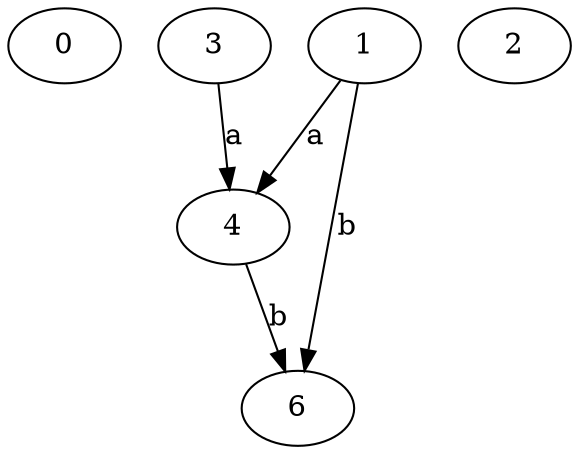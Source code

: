 strict digraph  {
0;
3;
4;
1;
2;
6;
3 -> 4  [label=a];
4 -> 6  [label=b];
1 -> 4  [label=a];
1 -> 6  [label=b];
}
